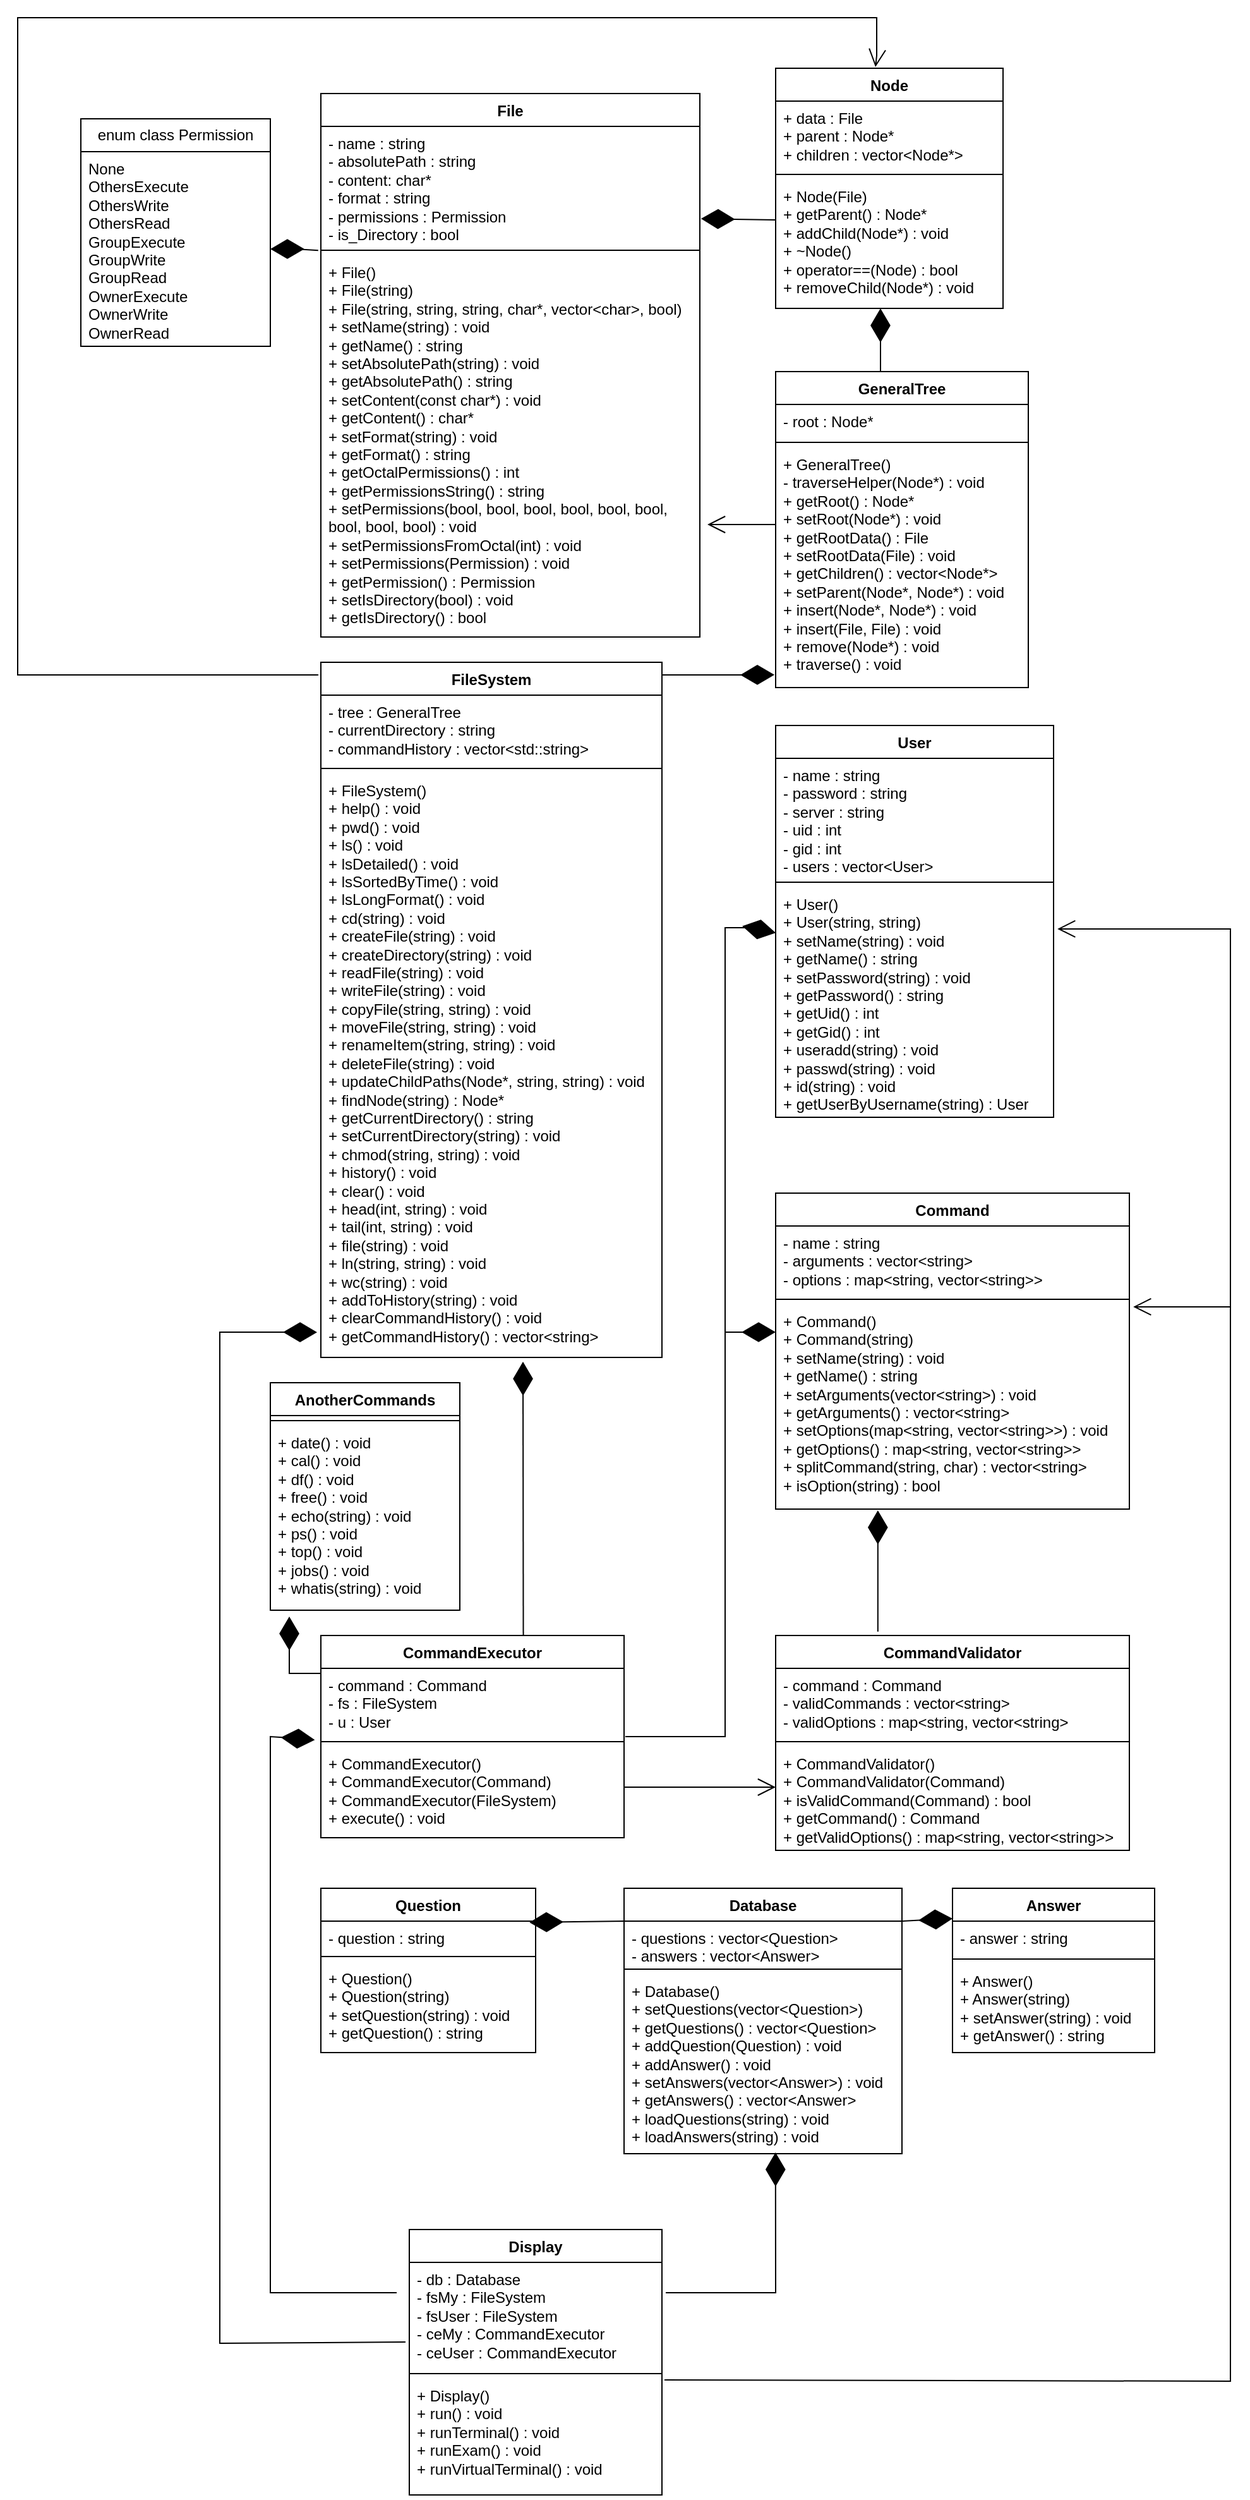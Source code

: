 <mxfile version="21.5.2" type="onedrive">
  <diagram id="C5RBs43oDa-KdzZeNtuy" name="Page-1">
    <mxGraphModel dx="2261" dy="1965" grid="1" gridSize="10" guides="1" tooltips="1" connect="1" arrows="1" fold="1" page="1" pageScale="1" pageWidth="827" pageHeight="1169" math="0" shadow="0">
      <root>
        <mxCell id="WIyWlLk6GJQsqaUBKTNV-0" />
        <mxCell id="WIyWlLk6GJQsqaUBKTNV-1" parent="WIyWlLk6GJQsqaUBKTNV-0" />
        <mxCell id="ZbOTNVOlPopGAY5BEThr-0" value="GeneralTree" style="swimlane;fontStyle=1;align=center;verticalAlign=top;childLayout=stackLayout;horizontal=1;startSize=26;horizontalStack=0;resizeParent=1;resizeParentMax=0;resizeLast=0;collapsible=1;marginBottom=0;whiteSpace=wrap;html=1;" parent="WIyWlLk6GJQsqaUBKTNV-1" vertex="1">
          <mxGeometry x="400" y="240" width="200" height="250" as="geometry" />
        </mxCell>
        <mxCell id="ZbOTNVOlPopGAY5BEThr-1" value="- root : Node*" style="text;strokeColor=none;fillColor=none;align=left;verticalAlign=top;spacingLeft=4;spacingRight=4;overflow=hidden;rotatable=0;points=[[0,0.5],[1,0.5]];portConstraint=eastwest;whiteSpace=wrap;html=1;" parent="ZbOTNVOlPopGAY5BEThr-0" vertex="1">
          <mxGeometry y="26" width="200" height="26" as="geometry" />
        </mxCell>
        <mxCell id="ZbOTNVOlPopGAY5BEThr-2" value="" style="line;strokeWidth=1;fillColor=none;align=left;verticalAlign=middle;spacingTop=-1;spacingLeft=3;spacingRight=3;rotatable=0;labelPosition=right;points=[];portConstraint=eastwest;strokeColor=inherit;" parent="ZbOTNVOlPopGAY5BEThr-0" vertex="1">
          <mxGeometry y="52" width="200" height="8" as="geometry" />
        </mxCell>
        <mxCell id="ZbOTNVOlPopGAY5BEThr-3" value="+ GeneralTree()&lt;br&gt;- traverseHelper(Node*) : void&lt;br&gt;+ getRoot() : Node*&lt;br&gt;+ setRoot(Node*) : void&lt;br&gt;+ getRootData() : File&lt;br&gt;+ setRootData(File) : void&lt;br&gt;+ getChildren() : vector&amp;lt;Node*&amp;gt;&lt;br&gt;+ setParent(Node*, Node*) : void&lt;br&gt;+ insert(Node*, Node*) : void&lt;br&gt;+ insert(File, File) : void&lt;br&gt;+ remove(Node*) : void&lt;br&gt;+ traverse() : void" style="text;strokeColor=none;fillColor=none;align=left;verticalAlign=top;spacingLeft=4;spacingRight=4;overflow=hidden;rotatable=0;points=[[0,0.5],[1,0.5]];portConstraint=eastwest;whiteSpace=wrap;html=1;" parent="ZbOTNVOlPopGAY5BEThr-0" vertex="1">
          <mxGeometry y="60" width="200" height="190" as="geometry" />
        </mxCell>
        <mxCell id="ZbOTNVOlPopGAY5BEThr-8" value="Node" style="swimlane;fontStyle=1;align=center;verticalAlign=top;childLayout=stackLayout;horizontal=1;startSize=26;horizontalStack=0;resizeParent=1;resizeParentMax=0;resizeLast=0;collapsible=1;marginBottom=0;whiteSpace=wrap;html=1;" parent="WIyWlLk6GJQsqaUBKTNV-1" vertex="1">
          <mxGeometry x="400" width="180" height="190" as="geometry" />
        </mxCell>
        <mxCell id="ZbOTNVOlPopGAY5BEThr-9" value="+ data : File&lt;br&gt;+ parent : Node*&lt;br&gt;+ children : vector&amp;lt;Node*&amp;gt;" style="text;strokeColor=none;fillColor=none;align=left;verticalAlign=top;spacingLeft=4;spacingRight=4;overflow=hidden;rotatable=0;points=[[0,0.5],[1,0.5]];portConstraint=eastwest;whiteSpace=wrap;html=1;" parent="ZbOTNVOlPopGAY5BEThr-8" vertex="1">
          <mxGeometry y="26" width="180" height="54" as="geometry" />
        </mxCell>
        <mxCell id="ZbOTNVOlPopGAY5BEThr-10" value="" style="line;strokeWidth=1;fillColor=none;align=left;verticalAlign=middle;spacingTop=-1;spacingLeft=3;spacingRight=3;rotatable=0;labelPosition=right;points=[];portConstraint=eastwest;strokeColor=inherit;" parent="ZbOTNVOlPopGAY5BEThr-8" vertex="1">
          <mxGeometry y="80" width="180" height="8" as="geometry" />
        </mxCell>
        <mxCell id="ZbOTNVOlPopGAY5BEThr-11" value="+ Node(File)&lt;br&gt;+ getParent() : Node*&lt;br&gt;+ addChild(Node*) : void&lt;br&gt;+ ~Node()&lt;br&gt;+ operator==(Node) : bool&lt;br&gt;+ removeChild(Node*) : void" style="text;strokeColor=none;fillColor=none;align=left;verticalAlign=top;spacingLeft=4;spacingRight=4;overflow=hidden;rotatable=0;points=[[0,0.5],[1,0.5]];portConstraint=eastwest;whiteSpace=wrap;html=1;" parent="ZbOTNVOlPopGAY5BEThr-8" vertex="1">
          <mxGeometry y="88" width="180" height="102" as="geometry" />
        </mxCell>
        <mxCell id="DWfKfB0hs1ZdpWbbxo_0-9" value="+ Node(File)&lt;br&gt;+ getParent() : Node*&lt;br&gt;+ addChild(Node*) : void&lt;br&gt;+ ~Node()&lt;br&gt;+ operator==(Node) : bool&lt;br&gt;+ removeChild(Node*) : void" style="text;strokeColor=none;fillColor=none;align=left;verticalAlign=top;spacingLeft=4;spacingRight=4;overflow=hidden;rotatable=0;points=[[0,0.5],[1,0.5]];portConstraint=eastwest;whiteSpace=wrap;html=1;" vertex="1" parent="ZbOTNVOlPopGAY5BEThr-8">
          <mxGeometry y="190" width="180" as="geometry" />
        </mxCell>
        <mxCell id="ZbOTNVOlPopGAY5BEThr-12" value="File" style="swimlane;fontStyle=1;align=center;verticalAlign=top;childLayout=stackLayout;horizontal=1;startSize=26;horizontalStack=0;resizeParent=1;resizeParentMax=0;resizeLast=0;collapsible=1;marginBottom=0;whiteSpace=wrap;html=1;" parent="WIyWlLk6GJQsqaUBKTNV-1" vertex="1">
          <mxGeometry x="40" y="20" width="300" height="430" as="geometry" />
        </mxCell>
        <mxCell id="ZbOTNVOlPopGAY5BEThr-13" value="- name : string&lt;br&gt;- absolutePath : string&lt;br&gt;- content: char*&lt;br&gt;- format : string&lt;br&gt;- permissions : Permission&lt;br&gt;- is_Directory : bool" style="text;strokeColor=none;fillColor=none;align=left;verticalAlign=top;spacingLeft=4;spacingRight=4;overflow=hidden;rotatable=0;points=[[0,0.5],[1,0.5]];portConstraint=eastwest;whiteSpace=wrap;html=1;" parent="ZbOTNVOlPopGAY5BEThr-12" vertex="1">
          <mxGeometry y="26" width="300" height="94" as="geometry" />
        </mxCell>
        <mxCell id="ZbOTNVOlPopGAY5BEThr-14" value="" style="line;strokeWidth=1;fillColor=none;align=left;verticalAlign=middle;spacingTop=-1;spacingLeft=3;spacingRight=3;rotatable=0;labelPosition=right;points=[];portConstraint=eastwest;strokeColor=inherit;" parent="ZbOTNVOlPopGAY5BEThr-12" vertex="1">
          <mxGeometry y="120" width="300" height="8" as="geometry" />
        </mxCell>
        <mxCell id="ZbOTNVOlPopGAY5BEThr-15" value="+ File()&lt;br&gt;+ File(string)&lt;br&gt;+ File(string, string, string, char*, vector&amp;lt;char&amp;gt;, bool)&lt;br&gt;+ setName(string) : void&lt;br&gt;+ getName() : string&lt;br&gt;+ setAbsolutePath(string) : void&lt;br&gt;+ getAbsolutePath() : string&lt;br&gt;+ setContent(const char*) : void&lt;br&gt;+ getContent() : char*&lt;br&gt;+ setFormat(string) : void&lt;br&gt;+ getFormat() : string&lt;br&gt;+ getOctalPermissions() : int&lt;br&gt;+ getPermissionsString() : string&lt;br&gt;+ setPermissions(bool, bool, bool, bool, bool, bool, bool, bool, bool) : void&lt;br&gt;+ setPermissionsFromOctal(int) : void&lt;br&gt;+ setPermissions(Permission) : void&lt;br&gt;+ getPermission() : Permission&lt;br&gt;+ setIsDirectory(bool) : void&lt;br&gt;+ getIsDirectory() : bool" style="text;strokeColor=none;fillColor=none;align=left;verticalAlign=top;spacingLeft=4;spacingRight=4;overflow=hidden;rotatable=0;points=[[0,0.5],[1,0.5]];portConstraint=eastwest;whiteSpace=wrap;html=1;" parent="ZbOTNVOlPopGAY5BEThr-12" vertex="1">
          <mxGeometry y="128" width="300" height="302" as="geometry" />
        </mxCell>
        <mxCell id="ZbOTNVOlPopGAY5BEThr-16" value="" style="endArrow=diamondThin;endFill=1;endSize=24;html=1;rounded=0;entryX=1.003;entryY=0.777;entryDx=0;entryDy=0;entryPerimeter=0;" parent="WIyWlLk6GJQsqaUBKTNV-1" target="ZbOTNVOlPopGAY5BEThr-13" edge="1">
          <mxGeometry width="160" relative="1" as="geometry">
            <mxPoint x="400" y="120" as="sourcePoint" />
            <mxPoint x="510" y="370" as="targetPoint" />
          </mxGeometry>
        </mxCell>
        <mxCell id="ZbOTNVOlPopGAY5BEThr-17" value="" style="endArrow=diamondThin;endFill=1;endSize=24;html=1;rounded=0;entryX=0.461;entryY=0;entryDx=0;entryDy=0;entryPerimeter=0;exitX=0.415;exitY=0;exitDx=0;exitDy=0;exitPerimeter=0;" parent="WIyWlLk6GJQsqaUBKTNV-1" target="DWfKfB0hs1ZdpWbbxo_0-9" edge="1" source="ZbOTNVOlPopGAY5BEThr-0">
          <mxGeometry width="160" relative="1" as="geometry">
            <mxPoint x="480" y="236" as="sourcePoint" />
            <mxPoint x="510" y="370" as="targetPoint" />
          </mxGeometry>
        </mxCell>
        <mxCell id="ZbOTNVOlPopGAY5BEThr-18" value="" style="endArrow=open;endFill=1;endSize=12;html=1;rounded=0;exitX=0;exitY=0.321;exitDx=0;exitDy=0;exitPerimeter=0;" parent="WIyWlLk6GJQsqaUBKTNV-1" source="ZbOTNVOlPopGAY5BEThr-3" edge="1">
          <mxGeometry width="160" relative="1" as="geometry">
            <mxPoint x="390" y="360" as="sourcePoint" />
            <mxPoint x="346" y="361" as="targetPoint" />
          </mxGeometry>
        </mxCell>
        <mxCell id="ZbOTNVOlPopGAY5BEThr-19" value="FileSystem" style="swimlane;fontStyle=1;align=center;verticalAlign=top;childLayout=stackLayout;horizontal=1;startSize=26;horizontalStack=0;resizeParent=1;resizeParentMax=0;resizeLast=0;collapsible=1;marginBottom=0;whiteSpace=wrap;html=1;" parent="WIyWlLk6GJQsqaUBKTNV-1" vertex="1">
          <mxGeometry x="40" y="470" width="270" height="550" as="geometry" />
        </mxCell>
        <mxCell id="ZbOTNVOlPopGAY5BEThr-20" value="- tree : GeneralTree&lt;br&gt;- currentDirectory : string&lt;br&gt;- commandHistory : vector&amp;lt;std::string&amp;gt;" style="text;strokeColor=none;fillColor=none;align=left;verticalAlign=top;spacingLeft=4;spacingRight=4;overflow=hidden;rotatable=0;points=[[0,0.5],[1,0.5]];portConstraint=eastwest;whiteSpace=wrap;html=1;" parent="ZbOTNVOlPopGAY5BEThr-19" vertex="1">
          <mxGeometry y="26" width="270" height="54" as="geometry" />
        </mxCell>
        <mxCell id="ZbOTNVOlPopGAY5BEThr-21" value="" style="line;strokeWidth=1;fillColor=none;align=left;verticalAlign=middle;spacingTop=-1;spacingLeft=3;spacingRight=3;rotatable=0;labelPosition=right;points=[];portConstraint=eastwest;strokeColor=inherit;" parent="ZbOTNVOlPopGAY5BEThr-19" vertex="1">
          <mxGeometry y="80" width="270" height="8" as="geometry" />
        </mxCell>
        <mxCell id="ZbOTNVOlPopGAY5BEThr-22" value="+ FileSystem()&lt;br&gt;+ help() : void&lt;br&gt;+ pwd() : void&lt;br&gt;+ ls() : void&lt;br&gt;+ lsDetailed() : void&lt;br&gt;+ lsSortedByTime() : void&lt;br&gt;+ lsLongFormat() : void&lt;br&gt;+ cd(string) : void&lt;br&gt;+ createFile(string) : void&lt;br&gt;+ createDirectory(string) : void&lt;br&gt;+ readFile(string) : void&lt;br&gt;+ writeFile(string) : void&lt;br&gt;+ copyFile(string, string) : void&lt;br&gt;+ moveFile(string, string) : void&lt;br&gt;+ renameItem(string, string) : void&lt;br&gt;+ deleteFile(string) : void&lt;br&gt;+ updateChildPaths(Node*, string, string) : void&lt;br&gt;+ findNode(string) : Node*&lt;br&gt;+ getCurrentDirectory() : string&lt;br&gt;+ setCurrentDirectory(string) : void&lt;br&gt;+ chmod(string, string) : void&lt;br&gt;+ history() : void&lt;br&gt;+ clear() : void&lt;br&gt;+ head(int, string) : void&lt;br&gt;+ tail(int, string) : void&lt;br&gt;+ file(string) : void&lt;br&gt;+ ln(string, string) : void&lt;br&gt;+ wc(string) : void&lt;br&gt;+ addToHistory(string) : void&lt;br&gt;+ clearCommandHistory() : void&lt;br&gt;+ getCommandHistory() : vector&amp;lt;string&amp;gt;&lt;br&gt;&lt;br&gt;&amp;nbsp;" style="text;strokeColor=none;fillColor=none;align=left;verticalAlign=top;spacingLeft=4;spacingRight=4;overflow=hidden;rotatable=0;points=[[0,0.5],[1,0.5]];portConstraint=eastwest;whiteSpace=wrap;html=1;" parent="ZbOTNVOlPopGAY5BEThr-19" vertex="1">
          <mxGeometry y="88" width="270" height="462" as="geometry" />
        </mxCell>
        <mxCell id="ZbOTNVOlPopGAY5BEThr-23" value="" style="endArrow=diamondThin;endFill=1;endSize=24;html=1;rounded=0;entryX=-0.005;entryY=0.947;entryDx=0;entryDy=0;entryPerimeter=0;" parent="WIyWlLk6GJQsqaUBKTNV-1" edge="1" target="ZbOTNVOlPopGAY5BEThr-3">
          <mxGeometry width="160" relative="1" as="geometry">
            <mxPoint x="310" y="480" as="sourcePoint" />
            <mxPoint x="390" y="480" as="targetPoint" />
          </mxGeometry>
        </mxCell>
        <mxCell id="ZbOTNVOlPopGAY5BEThr-25" value="" style="endArrow=open;endFill=1;endSize=12;html=1;rounded=0;entryX=0.439;entryY=-0.005;entryDx=0;entryDy=0;entryPerimeter=0;" parent="WIyWlLk6GJQsqaUBKTNV-1" target="ZbOTNVOlPopGAY5BEThr-8" edge="1">
          <mxGeometry width="160" relative="1" as="geometry">
            <mxPoint x="38" y="480" as="sourcePoint" />
            <mxPoint x="570" y="-60" as="targetPoint" />
            <Array as="points">
              <mxPoint x="10" y="480" />
              <mxPoint x="-90" y="480" />
              <mxPoint x="-200" y="480" />
              <mxPoint x="-200" y="330" />
              <mxPoint x="-200" y="200" />
              <mxPoint x="-200" y="-40" />
              <mxPoint x="260" y="-40" />
              <mxPoint x="480" y="-40" />
              <mxPoint x="480" y="-10" />
            </Array>
          </mxGeometry>
        </mxCell>
        <mxCell id="ZbOTNVOlPopGAY5BEThr-26" value="User" style="swimlane;fontStyle=1;align=center;verticalAlign=top;childLayout=stackLayout;horizontal=1;startSize=26;horizontalStack=0;resizeParent=1;resizeParentMax=0;resizeLast=0;collapsible=1;marginBottom=0;whiteSpace=wrap;html=1;" parent="WIyWlLk6GJQsqaUBKTNV-1" vertex="1">
          <mxGeometry x="400" y="520" width="220" height="310" as="geometry" />
        </mxCell>
        <mxCell id="ZbOTNVOlPopGAY5BEThr-27" value="- name : string&lt;br&gt;- password : string&lt;br&gt;- server : string&lt;br&gt;- uid : int&lt;br&gt;- gid : int&lt;br&gt;- users : vector&amp;lt;User&amp;gt;" style="text;strokeColor=none;fillColor=none;align=left;verticalAlign=top;spacingLeft=4;spacingRight=4;overflow=hidden;rotatable=0;points=[[0,0.5],[1,0.5]];portConstraint=eastwest;whiteSpace=wrap;html=1;" parent="ZbOTNVOlPopGAY5BEThr-26" vertex="1">
          <mxGeometry y="26" width="220" height="94" as="geometry" />
        </mxCell>
        <mxCell id="ZbOTNVOlPopGAY5BEThr-28" value="" style="line;strokeWidth=1;fillColor=none;align=left;verticalAlign=middle;spacingTop=-1;spacingLeft=3;spacingRight=3;rotatable=0;labelPosition=right;points=[];portConstraint=eastwest;strokeColor=inherit;" parent="ZbOTNVOlPopGAY5BEThr-26" vertex="1">
          <mxGeometry y="120" width="220" height="8" as="geometry" />
        </mxCell>
        <mxCell id="ZbOTNVOlPopGAY5BEThr-29" value="+ User()&lt;br&gt;+ User(string, string)&lt;br&gt;+ setName(string) : void&lt;br&gt;+ getName() : string&lt;br&gt;+ setPassword(string) : void&lt;br&gt;+ getPassword() : string&lt;br&gt;+ getUid() : int&lt;br&gt;+ getGid() : int&lt;br&gt;+ useradd(string) : void&lt;br&gt;+ passwd(string) : void&lt;br&gt;+ id(string) : void&lt;br&gt;+ getUserByUsername(string) : User" style="text;strokeColor=none;fillColor=none;align=left;verticalAlign=top;spacingLeft=4;spacingRight=4;overflow=hidden;rotatable=0;points=[[0,0.5],[1,0.5]];portConstraint=eastwest;whiteSpace=wrap;html=1;" parent="ZbOTNVOlPopGAY5BEThr-26" vertex="1">
          <mxGeometry y="128" width="220" height="182" as="geometry" />
        </mxCell>
        <mxCell id="ZbOTNVOlPopGAY5BEThr-31" value="Command" style="swimlane;fontStyle=1;align=center;verticalAlign=top;childLayout=stackLayout;horizontal=1;startSize=26;horizontalStack=0;resizeParent=1;resizeParentMax=0;resizeLast=0;collapsible=1;marginBottom=0;whiteSpace=wrap;html=1;" parent="WIyWlLk6GJQsqaUBKTNV-1" vertex="1">
          <mxGeometry x="400" y="890" width="280" height="250" as="geometry" />
        </mxCell>
        <mxCell id="ZbOTNVOlPopGAY5BEThr-32" value="- name : string&lt;br&gt;- arguments : vector&amp;lt;string&amp;gt;&lt;br&gt;- options : map&amp;lt;string, vector&amp;lt;string&amp;gt;&amp;gt;" style="text;strokeColor=none;fillColor=none;align=left;verticalAlign=top;spacingLeft=4;spacingRight=4;overflow=hidden;rotatable=0;points=[[0,0.5],[1,0.5]];portConstraint=eastwest;whiteSpace=wrap;html=1;" parent="ZbOTNVOlPopGAY5BEThr-31" vertex="1">
          <mxGeometry y="26" width="280" height="54" as="geometry" />
        </mxCell>
        <mxCell id="ZbOTNVOlPopGAY5BEThr-33" value="" style="line;strokeWidth=1;fillColor=none;align=left;verticalAlign=middle;spacingTop=-1;spacingLeft=3;spacingRight=3;rotatable=0;labelPosition=right;points=[];portConstraint=eastwest;strokeColor=inherit;" parent="ZbOTNVOlPopGAY5BEThr-31" vertex="1">
          <mxGeometry y="80" width="280" height="8" as="geometry" />
        </mxCell>
        <mxCell id="ZbOTNVOlPopGAY5BEThr-34" value="+ Command()&lt;br&gt;+ Command(string)&lt;br&gt;+ setName(string) : void&lt;br&gt;+ getName() : string&lt;br&gt;+ setArguments(vector&amp;lt;string&amp;gt;) : void&lt;br&gt;+ getArguments() : vector&amp;lt;string&amp;gt;&lt;br&gt;+ setOptions(map&amp;lt;string, vector&amp;lt;string&amp;gt;&amp;gt;) : void&lt;br&gt;+ getOptions() : map&amp;lt;string, vector&amp;lt;string&amp;gt;&amp;gt;&lt;br&gt;+ splitCommand(string, char) : vector&amp;lt;string&amp;gt;&lt;br&gt;+ isOption(string) : bool" style="text;strokeColor=none;fillColor=none;align=left;verticalAlign=top;spacingLeft=4;spacingRight=4;overflow=hidden;rotatable=0;points=[[0,0.5],[1,0.5]];portConstraint=eastwest;whiteSpace=wrap;html=1;" parent="ZbOTNVOlPopGAY5BEThr-31" vertex="1">
          <mxGeometry y="88" width="280" height="162" as="geometry" />
        </mxCell>
        <mxCell id="ZbOTNVOlPopGAY5BEThr-35" value="CommandValidator" style="swimlane;fontStyle=1;align=center;verticalAlign=top;childLayout=stackLayout;horizontal=1;startSize=26;horizontalStack=0;resizeParent=1;resizeParentMax=0;resizeLast=0;collapsible=1;marginBottom=0;whiteSpace=wrap;html=1;" parent="WIyWlLk6GJQsqaUBKTNV-1" vertex="1">
          <mxGeometry x="400" y="1240" width="280" height="170" as="geometry" />
        </mxCell>
        <mxCell id="ZbOTNVOlPopGAY5BEThr-36" value="- command : Command&lt;br&gt;- validCommands : vector&amp;lt;string&amp;gt;&lt;br&gt;- validOptions : map&amp;lt;string, vector&amp;lt;string&amp;gt;" style="text;strokeColor=none;fillColor=none;align=left;verticalAlign=top;spacingLeft=4;spacingRight=4;overflow=hidden;rotatable=0;points=[[0,0.5],[1,0.5]];portConstraint=eastwest;whiteSpace=wrap;html=1;" parent="ZbOTNVOlPopGAY5BEThr-35" vertex="1">
          <mxGeometry y="26" width="280" height="54" as="geometry" />
        </mxCell>
        <mxCell id="ZbOTNVOlPopGAY5BEThr-37" value="" style="line;strokeWidth=1;fillColor=none;align=left;verticalAlign=middle;spacingTop=-1;spacingLeft=3;spacingRight=3;rotatable=0;labelPosition=right;points=[];portConstraint=eastwest;strokeColor=inherit;" parent="ZbOTNVOlPopGAY5BEThr-35" vertex="1">
          <mxGeometry y="80" width="280" height="8" as="geometry" />
        </mxCell>
        <mxCell id="ZbOTNVOlPopGAY5BEThr-38" value="+ CommandValidator()&lt;br&gt;+ CommandValidator(Command)&lt;br&gt;+ isValidCommand(Command) : bool&lt;br&gt;+ getCommand() : Command&lt;br&gt;+ getValidOptions() : map&amp;lt;string, vector&amp;lt;string&amp;gt;&amp;gt;" style="text;strokeColor=none;fillColor=none;align=left;verticalAlign=top;spacingLeft=4;spacingRight=4;overflow=hidden;rotatable=0;points=[[0,0.5],[1,0.5]];portConstraint=eastwest;whiteSpace=wrap;html=1;" parent="ZbOTNVOlPopGAY5BEThr-35" vertex="1">
          <mxGeometry y="88" width="280" height="82" as="geometry" />
        </mxCell>
        <mxCell id="ZbOTNVOlPopGAY5BEThr-39" value="CommandExecutor" style="swimlane;fontStyle=1;align=center;verticalAlign=top;childLayout=stackLayout;horizontal=1;startSize=26;horizontalStack=0;resizeParent=1;resizeParentMax=0;resizeLast=0;collapsible=1;marginBottom=0;whiteSpace=wrap;html=1;" parent="WIyWlLk6GJQsqaUBKTNV-1" vertex="1">
          <mxGeometry x="40" y="1240" width="240" height="160" as="geometry" />
        </mxCell>
        <mxCell id="ZbOTNVOlPopGAY5BEThr-40" value="- command : Command&lt;br&gt;- fs : FileSystem&lt;br&gt;- u : User" style="text;strokeColor=none;fillColor=none;align=left;verticalAlign=top;spacingLeft=4;spacingRight=4;overflow=hidden;rotatable=0;points=[[0,0.5],[1,0.5]];portConstraint=eastwest;whiteSpace=wrap;html=1;" parent="ZbOTNVOlPopGAY5BEThr-39" vertex="1">
          <mxGeometry y="26" width="240" height="54" as="geometry" />
        </mxCell>
        <mxCell id="ZbOTNVOlPopGAY5BEThr-41" value="" style="line;strokeWidth=1;fillColor=none;align=left;verticalAlign=middle;spacingTop=-1;spacingLeft=3;spacingRight=3;rotatable=0;labelPosition=right;points=[];portConstraint=eastwest;strokeColor=inherit;" parent="ZbOTNVOlPopGAY5BEThr-39" vertex="1">
          <mxGeometry y="80" width="240" height="8" as="geometry" />
        </mxCell>
        <mxCell id="ZbOTNVOlPopGAY5BEThr-42" value="+ CommandExecutor()&lt;br&gt;+ CommandExecutor(Command)&lt;br&gt;+ CommandExecutor(FileSystem)&lt;br&gt;+ execute() : void" style="text;strokeColor=none;fillColor=none;align=left;verticalAlign=top;spacingLeft=4;spacingRight=4;overflow=hidden;rotatable=0;points=[[0,0.5],[1,0.5]];portConstraint=eastwest;whiteSpace=wrap;html=1;" parent="ZbOTNVOlPopGAY5BEThr-39" vertex="1">
          <mxGeometry y="88" width="240" height="72" as="geometry" />
        </mxCell>
        <mxCell id="ZbOTNVOlPopGAY5BEThr-43" value="" style="endArrow=diamondThin;endFill=1;endSize=24;html=1;rounded=0;exitX=0.648;exitY=-0.007;exitDx=0;exitDy=0;exitPerimeter=0;entryX=0.575;entryY=1.005;entryDx=0;entryDy=0;entryPerimeter=0;" parent="WIyWlLk6GJQsqaUBKTNV-1" edge="1">
          <mxGeometry width="160" relative="1" as="geometry">
            <mxPoint x="200.27" y="1240" as="sourcePoint" />
            <mxPoint x="200" y="1023.43" as="targetPoint" />
          </mxGeometry>
        </mxCell>
        <mxCell id="ZbOTNVOlPopGAY5BEThr-45" value="" style="endArrow=open;endFill=1;endSize=12;html=1;rounded=0;exitX=1;exitY=0.444;exitDx=0;exitDy=0;exitPerimeter=0;" parent="WIyWlLk6GJQsqaUBKTNV-1" edge="1" source="ZbOTNVOlPopGAY5BEThr-42">
          <mxGeometry width="160" relative="1" as="geometry">
            <mxPoint x="290" y="1360" as="sourcePoint" />
            <mxPoint x="400" y="1360" as="targetPoint" />
            <Array as="points">
              <mxPoint x="340" y="1360" />
            </Array>
          </mxGeometry>
        </mxCell>
        <mxCell id="ZbOTNVOlPopGAY5BEThr-46" value="" style="endArrow=diamondThin;endFill=1;endSize=24;html=1;rounded=0;entryX=0;entryY=0.198;entryDx=0;entryDy=0;entryPerimeter=0;exitX=1.004;exitY=0;exitDx=0;exitDy=0;exitPerimeter=0;" parent="WIyWlLk6GJQsqaUBKTNV-1" target="ZbOTNVOlPopGAY5BEThr-29" edge="1" source="ZbOTNVOlPopGAY5BEThr-41">
          <mxGeometry width="160" relative="1" as="geometry">
            <mxPoint x="290" y="1320" as="sourcePoint" />
            <mxPoint x="390" y="730" as="targetPoint" />
            <Array as="points">
              <mxPoint x="360" y="1320" />
              <mxPoint x="360" y="1200" />
              <mxPoint x="360" y="680" />
              <mxPoint x="380" y="680" />
            </Array>
          </mxGeometry>
        </mxCell>
        <mxCell id="ZbOTNVOlPopGAY5BEThr-48" value="" style="endArrow=diamondThin;endFill=1;endSize=24;html=1;rounded=0;exitX=0.289;exitY=-0.018;exitDx=0;exitDy=0;exitPerimeter=0;entryX=0.289;entryY=1.006;entryDx=0;entryDy=0;entryPerimeter=0;" parent="WIyWlLk6GJQsqaUBKTNV-1" source="ZbOTNVOlPopGAY5BEThr-35" target="ZbOTNVOlPopGAY5BEThr-34" edge="1">
          <mxGeometry width="160" relative="1" as="geometry">
            <mxPoint x="490" y="1120" as="sourcePoint" />
            <mxPoint x="480" y="1150" as="targetPoint" />
          </mxGeometry>
        </mxCell>
        <mxCell id="ZbOTNVOlPopGAY5BEThr-49" value="Question" style="swimlane;fontStyle=1;align=center;verticalAlign=top;childLayout=stackLayout;horizontal=1;startSize=26;horizontalStack=0;resizeParent=1;resizeParentMax=0;resizeLast=0;collapsible=1;marginBottom=0;whiteSpace=wrap;html=1;" parent="WIyWlLk6GJQsqaUBKTNV-1" vertex="1">
          <mxGeometry x="40" y="1440" width="170" height="130" as="geometry" />
        </mxCell>
        <mxCell id="ZbOTNVOlPopGAY5BEThr-50" value="- question : string" style="text;strokeColor=none;fillColor=none;align=left;verticalAlign=top;spacingLeft=4;spacingRight=4;overflow=hidden;rotatable=0;points=[[0,0.5],[1,0.5]];portConstraint=eastwest;whiteSpace=wrap;html=1;" parent="ZbOTNVOlPopGAY5BEThr-49" vertex="1">
          <mxGeometry y="26" width="170" height="24" as="geometry" />
        </mxCell>
        <mxCell id="ZbOTNVOlPopGAY5BEThr-51" value="" style="line;strokeWidth=1;fillColor=none;align=left;verticalAlign=middle;spacingTop=-1;spacingLeft=3;spacingRight=3;rotatable=0;labelPosition=right;points=[];portConstraint=eastwest;strokeColor=inherit;" parent="ZbOTNVOlPopGAY5BEThr-49" vertex="1">
          <mxGeometry y="50" width="170" height="8" as="geometry" />
        </mxCell>
        <mxCell id="ZbOTNVOlPopGAY5BEThr-52" value="+ Question()&lt;br&gt;+ Question(string)&lt;br&gt;+ setQuestion(string) : void&lt;br&gt;+ getQuestion() : string&lt;br&gt;" style="text;strokeColor=none;fillColor=none;align=left;verticalAlign=top;spacingLeft=4;spacingRight=4;overflow=hidden;rotatable=0;points=[[0,0.5],[1,0.5]];portConstraint=eastwest;whiteSpace=wrap;html=1;" parent="ZbOTNVOlPopGAY5BEThr-49" vertex="1">
          <mxGeometry y="58" width="170" height="72" as="geometry" />
        </mxCell>
        <mxCell id="ZbOTNVOlPopGAY5BEThr-53" value="Database" style="swimlane;fontStyle=1;align=center;verticalAlign=top;childLayout=stackLayout;horizontal=1;startSize=26;horizontalStack=0;resizeParent=1;resizeParentMax=0;resizeLast=0;collapsible=1;marginBottom=0;whiteSpace=wrap;html=1;" parent="WIyWlLk6GJQsqaUBKTNV-1" vertex="1">
          <mxGeometry x="280" y="1440" width="220" height="210" as="geometry" />
        </mxCell>
        <mxCell id="ZbOTNVOlPopGAY5BEThr-57" value="" style="endArrow=diamondThin;endFill=1;endSize=24;html=1;rounded=0;entryX=0.971;entryY=0.042;entryDx=0;entryDy=0;entryPerimeter=0;" parent="ZbOTNVOlPopGAY5BEThr-53" target="ZbOTNVOlPopGAY5BEThr-50" edge="1">
          <mxGeometry width="160" relative="1" as="geometry">
            <mxPoint y="26" as="sourcePoint" />
            <mxPoint x="160" y="26" as="targetPoint" />
            <Array as="points" />
          </mxGeometry>
        </mxCell>
        <mxCell id="ZbOTNVOlPopGAY5BEThr-54" value="- questions : vector&amp;lt;Question&amp;gt;&lt;br&gt;- answers : vector&amp;lt;Answer&amp;gt;" style="text;strokeColor=none;fillColor=none;align=left;verticalAlign=top;spacingLeft=4;spacingRight=4;overflow=hidden;rotatable=0;points=[[0,0.5],[1,0.5]];portConstraint=eastwest;whiteSpace=wrap;html=1;" parent="ZbOTNVOlPopGAY5BEThr-53" vertex="1">
          <mxGeometry y="26" width="220" height="34" as="geometry" />
        </mxCell>
        <mxCell id="ZbOTNVOlPopGAY5BEThr-55" value="" style="line;strokeWidth=1;fillColor=none;align=left;verticalAlign=middle;spacingTop=-1;spacingLeft=3;spacingRight=3;rotatable=0;labelPosition=right;points=[];portConstraint=eastwest;strokeColor=inherit;" parent="ZbOTNVOlPopGAY5BEThr-53" vertex="1">
          <mxGeometry y="60" width="220" height="8" as="geometry" />
        </mxCell>
        <mxCell id="ZbOTNVOlPopGAY5BEThr-56" value="+ Database()&lt;br&gt;+ setQuestions(vector&amp;lt;Question&amp;gt;)&lt;br&gt;+ getQuestions() : vector&amp;lt;Question&amp;gt;&lt;br&gt;+ addQuestion(Question) : void&lt;br&gt;+ addAnswer() : void&lt;br&gt;+ setAnswers(vector&amp;lt;Answer&amp;gt;) : void&lt;br&gt;+ getAnswers() : vector&amp;lt;Answer&amp;gt;&lt;br&gt;+ loadQuestions(string) : void&lt;br&gt;+ loadAnswers(string) : void" style="text;strokeColor=none;fillColor=none;align=left;verticalAlign=top;spacingLeft=4;spacingRight=4;overflow=hidden;rotatable=0;points=[[0,0.5],[1,0.5]];portConstraint=eastwest;whiteSpace=wrap;html=1;" parent="ZbOTNVOlPopGAY5BEThr-53" vertex="1">
          <mxGeometry y="68" width="220" height="142" as="geometry" />
        </mxCell>
        <mxCell id="ZbOTNVOlPopGAY5BEThr-58" value="Display" style="swimlane;fontStyle=1;align=center;verticalAlign=top;childLayout=stackLayout;horizontal=1;startSize=26;horizontalStack=0;resizeParent=1;resizeParentMax=0;resizeLast=0;collapsible=1;marginBottom=0;whiteSpace=wrap;html=1;" parent="WIyWlLk6GJQsqaUBKTNV-1" vertex="1">
          <mxGeometry x="110" y="1710" width="200" height="210" as="geometry" />
        </mxCell>
        <mxCell id="ZbOTNVOlPopGAY5BEThr-59" value="- db : Database&lt;br&gt;- fsMy : FileSystem&lt;br&gt;- fsUser : FileSystem&lt;br&gt;- ceMy : CommandExecutor&lt;br&gt;- ceUser : CommandExecutor" style="text;strokeColor=none;fillColor=none;align=left;verticalAlign=top;spacingLeft=4;spacingRight=4;overflow=hidden;rotatable=0;points=[[0,0.5],[1,0.5]];portConstraint=eastwest;whiteSpace=wrap;html=1;" parent="ZbOTNVOlPopGAY5BEThr-58" vertex="1">
          <mxGeometry y="26" width="200" height="84" as="geometry" />
        </mxCell>
        <mxCell id="ZbOTNVOlPopGAY5BEThr-60" value="" style="line;strokeWidth=1;fillColor=none;align=left;verticalAlign=middle;spacingTop=-1;spacingLeft=3;spacingRight=3;rotatable=0;labelPosition=right;points=[];portConstraint=eastwest;strokeColor=inherit;" parent="ZbOTNVOlPopGAY5BEThr-58" vertex="1">
          <mxGeometry y="110" width="200" height="8" as="geometry" />
        </mxCell>
        <mxCell id="ZbOTNVOlPopGAY5BEThr-61" value="+ Display()&lt;br&gt;+ run() : void&lt;br&gt;+ runTerminal() : void&lt;br&gt;+ runExam() : void&lt;br&gt;+ runVirtualTerminal() : void" style="text;strokeColor=none;fillColor=none;align=left;verticalAlign=top;spacingLeft=4;spacingRight=4;overflow=hidden;rotatable=0;points=[[0,0.5],[1,0.5]];portConstraint=eastwest;whiteSpace=wrap;html=1;" parent="ZbOTNVOlPopGAY5BEThr-58" vertex="1">
          <mxGeometry y="118" width="200" height="92" as="geometry" />
        </mxCell>
        <mxCell id="ZbOTNVOlPopGAY5BEThr-64" value="" style="endArrow=diamondThin;endFill=1;endSize=24;html=1;rounded=0;entryX=-0.02;entryY=-0.075;entryDx=0;entryDy=0;entryPerimeter=0;" parent="WIyWlLk6GJQsqaUBKTNV-1" target="ZbOTNVOlPopGAY5BEThr-42" edge="1">
          <mxGeometry width="160" relative="1" as="geometry">
            <mxPoint x="100" y="1760" as="sourcePoint" />
            <mxPoint x="130" y="1560" as="targetPoint" />
            <Array as="points">
              <mxPoint x="70" y="1760" />
              <mxPoint y="1760" />
              <mxPoint y="1682" />
              <mxPoint y="1626" />
              <mxPoint y="1320" />
            </Array>
          </mxGeometry>
        </mxCell>
        <mxCell id="ZbOTNVOlPopGAY5BEThr-66" value="" style="endArrow=diamondThin;endFill=1;endSize=24;html=1;rounded=0;exitX=-0.015;exitY=0.75;exitDx=0;exitDy=0;exitPerimeter=0;entryX=-0.011;entryY=0.957;entryDx=0;entryDy=0;entryPerimeter=0;" parent="WIyWlLk6GJQsqaUBKTNV-1" source="ZbOTNVOlPopGAY5BEThr-59" edge="1" target="ZbOTNVOlPopGAY5BEThr-22">
          <mxGeometry width="160" relative="1" as="geometry">
            <mxPoint x="120" y="1680" as="sourcePoint" />
            <mxPoint x="40" y="1040" as="targetPoint" />
            <Array as="points">
              <mxPoint x="-40" y="1800" />
              <mxPoint x="-40" y="1718" />
              <mxPoint x="-40" y="1680" />
              <mxPoint x="-40" y="1040" />
              <mxPoint x="-40" y="1000" />
              <mxPoint y="1000" />
            </Array>
          </mxGeometry>
        </mxCell>
        <mxCell id="ZbOTNVOlPopGAY5BEThr-67" value="" style="endArrow=open;endFill=1;endSize=12;html=1;rounded=0;exitX=1.01;exitY=0.011;exitDx=0;exitDy=0;exitPerimeter=0;entryX=1.014;entryY=0.181;entryDx=0;entryDy=0;entryPerimeter=0;" parent="WIyWlLk6GJQsqaUBKTNV-1" edge="1" target="ZbOTNVOlPopGAY5BEThr-29" source="ZbOTNVOlPopGAY5BEThr-61">
          <mxGeometry width="160" relative="1" as="geometry">
            <mxPoint x="380" y="1830" as="sourcePoint" />
            <mxPoint x="740" y="1150" as="targetPoint" />
            <Array as="points">
              <mxPoint x="760" y="1830" />
              <mxPoint x="760" y="1570" />
              <mxPoint x="760" y="1120" />
              <mxPoint x="760" y="681" />
            </Array>
          </mxGeometry>
        </mxCell>
        <mxCell id="g7nbi25_fmv9_5TzF6J1-0" value="Answer" style="swimlane;fontStyle=1;align=center;verticalAlign=top;childLayout=stackLayout;horizontal=1;startSize=26;horizontalStack=0;resizeParent=1;resizeParentMax=0;resizeLast=0;collapsible=1;marginBottom=0;whiteSpace=wrap;html=1;" parent="WIyWlLk6GJQsqaUBKTNV-1" vertex="1">
          <mxGeometry x="540" y="1440" width="160" height="130" as="geometry" />
        </mxCell>
        <mxCell id="g7nbi25_fmv9_5TzF6J1-4" value="" style="endArrow=diamondThin;endFill=1;endSize=24;html=1;rounded=0;entryX=0;entryY=-0.077;entryDx=0;entryDy=0;entryPerimeter=0;" parent="g7nbi25_fmv9_5TzF6J1-0" target="g7nbi25_fmv9_5TzF6J1-1" edge="1">
          <mxGeometry width="160" relative="1" as="geometry">
            <mxPoint x="-40" y="26" as="sourcePoint" />
            <mxPoint x="120" y="26" as="targetPoint" />
          </mxGeometry>
        </mxCell>
        <mxCell id="g7nbi25_fmv9_5TzF6J1-1" value="- answer : string" style="text;strokeColor=none;fillColor=none;align=left;verticalAlign=top;spacingLeft=4;spacingRight=4;overflow=hidden;rotatable=0;points=[[0,0.5],[1,0.5]];portConstraint=eastwest;whiteSpace=wrap;html=1;" parent="g7nbi25_fmv9_5TzF6J1-0" vertex="1">
          <mxGeometry y="26" width="160" height="26" as="geometry" />
        </mxCell>
        <mxCell id="g7nbi25_fmv9_5TzF6J1-2" value="" style="line;strokeWidth=1;fillColor=none;align=left;verticalAlign=middle;spacingTop=-1;spacingLeft=3;spacingRight=3;rotatable=0;labelPosition=right;points=[];portConstraint=eastwest;strokeColor=inherit;" parent="g7nbi25_fmv9_5TzF6J1-0" vertex="1">
          <mxGeometry y="52" width="160" height="8" as="geometry" />
        </mxCell>
        <mxCell id="g7nbi25_fmv9_5TzF6J1-3" value="+ Answer()&lt;br&gt;+ Answer(string)&lt;br&gt;+ setAnswer(string) : void&lt;br&gt;+ getAnswer() : string" style="text;strokeColor=none;fillColor=none;align=left;verticalAlign=top;spacingLeft=4;spacingRight=4;overflow=hidden;rotatable=0;points=[[0,0.5],[1,0.5]];portConstraint=eastwest;whiteSpace=wrap;html=1;" parent="g7nbi25_fmv9_5TzF6J1-0" vertex="1">
          <mxGeometry y="60" width="160" height="70" as="geometry" />
        </mxCell>
        <mxCell id="DWfKfB0hs1ZdpWbbxo_0-4" value="enum class Permission" style="swimlane;fontStyle=0;childLayout=stackLayout;horizontal=1;startSize=26;fillColor=none;horizontalStack=0;resizeParent=1;resizeParentMax=0;resizeLast=0;collapsible=1;marginBottom=0;whiteSpace=wrap;html=1;" vertex="1" parent="WIyWlLk6GJQsqaUBKTNV-1">
          <mxGeometry x="-150" y="40" width="150" height="180" as="geometry" />
        </mxCell>
        <mxCell id="DWfKfB0hs1ZdpWbbxo_0-5" value="None &lt;br&gt;OthersExecute&amp;nbsp;&lt;br&gt;OthersWrite&lt;br&gt;OthersRead GroupExecute&lt;br&gt;GroupWrite&lt;br&gt;GroupRead&lt;br&gt;OwnerExecute&lt;br&gt;OwnerWrite&lt;br&gt;OwnerRead" style="text;strokeColor=none;fillColor=none;align=left;verticalAlign=top;spacingLeft=4;spacingRight=4;overflow=hidden;rotatable=0;points=[[0,0.5],[1,0.5]];portConstraint=eastwest;whiteSpace=wrap;html=1;" vertex="1" parent="DWfKfB0hs1ZdpWbbxo_0-4">
          <mxGeometry y="26" width="150" height="154" as="geometry" />
        </mxCell>
        <mxCell id="DWfKfB0hs1ZdpWbbxo_0-8" value="" style="endArrow=diamondThin;endFill=1;endSize=24;html=1;rounded=0;exitX=-0.007;exitY=-0.013;exitDx=0;exitDy=0;exitPerimeter=0;entryX=1;entryY=0.5;entryDx=0;entryDy=0;" edge="1" parent="WIyWlLk6GJQsqaUBKTNV-1" source="ZbOTNVOlPopGAY5BEThr-15" target="DWfKfB0hs1ZdpWbbxo_0-5">
          <mxGeometry width="160" relative="1" as="geometry">
            <mxPoint x="-130" y="250" as="sourcePoint" />
            <mxPoint x="30" y="250" as="targetPoint" />
            <Array as="points">
              <mxPoint x="20" y="143" />
            </Array>
          </mxGeometry>
        </mxCell>
        <mxCell id="DWfKfB0hs1ZdpWbbxo_0-14" value="AnotherCommands" style="swimlane;fontStyle=1;align=center;verticalAlign=top;childLayout=stackLayout;horizontal=1;startSize=26;horizontalStack=0;resizeParent=1;resizeParentMax=0;resizeLast=0;collapsible=1;marginBottom=0;whiteSpace=wrap;html=1;" vertex="1" parent="WIyWlLk6GJQsqaUBKTNV-1">
          <mxGeometry y="1040" width="150" height="180" as="geometry" />
        </mxCell>
        <mxCell id="DWfKfB0hs1ZdpWbbxo_0-16" value="" style="line;strokeWidth=1;fillColor=none;align=left;verticalAlign=middle;spacingTop=-1;spacingLeft=3;spacingRight=3;rotatable=0;labelPosition=right;points=[];portConstraint=eastwest;strokeColor=inherit;" vertex="1" parent="DWfKfB0hs1ZdpWbbxo_0-14">
          <mxGeometry y="26" width="150" height="8" as="geometry" />
        </mxCell>
        <mxCell id="DWfKfB0hs1ZdpWbbxo_0-17" value="+ date() : void&lt;br style=&quot;border-color: var(--border-color);&quot;&gt;+ cal() : void&lt;br style=&quot;border-color: var(--border-color);&quot;&gt;+ df() : void&lt;br style=&quot;border-color: var(--border-color);&quot;&gt;+ free() : void&lt;br&gt;+ echo(string) : void&lt;br&gt;+ ps() : void&lt;br style=&quot;border-color: var(--border-color);&quot;&gt;+ top() : void&lt;br style=&quot;border-color: var(--border-color);&quot;&gt;+ jobs() : void&lt;br&gt;+ whatis(string) : void" style="text;strokeColor=none;fillColor=none;align=left;verticalAlign=top;spacingLeft=4;spacingRight=4;overflow=hidden;rotatable=0;points=[[0,0.5],[1,0.5]];portConstraint=eastwest;whiteSpace=wrap;html=1;" vertex="1" parent="DWfKfB0hs1ZdpWbbxo_0-14">
          <mxGeometry y="34" width="150" height="146" as="geometry" />
        </mxCell>
        <mxCell id="DWfKfB0hs1ZdpWbbxo_0-18" value="" style="endArrow=diamondThin;endFill=1;endSize=24;html=1;rounded=0;" edge="1" parent="WIyWlLk6GJQsqaUBKTNV-1">
          <mxGeometry width="160" relative="1" as="geometry">
            <mxPoint x="360" y="1000" as="sourcePoint" />
            <mxPoint x="400" y="1000" as="targetPoint" />
          </mxGeometry>
        </mxCell>
        <mxCell id="DWfKfB0hs1ZdpWbbxo_0-19" value="" style="endArrow=diamondThin;endFill=1;endSize=24;html=1;rounded=0;entryX=0.545;entryY=0.993;entryDx=0;entryDy=0;entryPerimeter=0;exitX=1.015;exitY=0.286;exitDx=0;exitDy=0;exitPerimeter=0;" edge="1" parent="WIyWlLk6GJQsqaUBKTNV-1" source="ZbOTNVOlPopGAY5BEThr-59" target="ZbOTNVOlPopGAY5BEThr-56">
          <mxGeometry width="160" relative="1" as="geometry">
            <mxPoint x="320" y="1730" as="sourcePoint" />
            <mxPoint x="410" y="1650" as="targetPoint" />
            <Array as="points">
              <mxPoint x="400" y="1760" />
            </Array>
          </mxGeometry>
        </mxCell>
        <mxCell id="DWfKfB0hs1ZdpWbbxo_0-20" value="" style="endArrow=open;endFill=1;endSize=12;html=1;rounded=0;entryX=1.011;entryY=0.012;entryDx=0;entryDy=0;entryPerimeter=0;" edge="1" parent="WIyWlLk6GJQsqaUBKTNV-1" target="ZbOTNVOlPopGAY5BEThr-34">
          <mxGeometry width="160" relative="1" as="geometry">
            <mxPoint x="760" y="980" as="sourcePoint" />
            <mxPoint x="860" y="990" as="targetPoint" />
          </mxGeometry>
        </mxCell>
        <mxCell id="DWfKfB0hs1ZdpWbbxo_0-21" value="" style="endArrow=diamondThin;endFill=1;endSize=24;html=1;rounded=0;exitX=0;exitY=0.074;exitDx=0;exitDy=0;exitPerimeter=0;entryX=0.1;entryY=1.034;entryDx=0;entryDy=0;entryPerimeter=0;" edge="1" parent="WIyWlLk6GJQsqaUBKTNV-1" source="ZbOTNVOlPopGAY5BEThr-40" target="DWfKfB0hs1ZdpWbbxo_0-17">
          <mxGeometry width="160" relative="1" as="geometry">
            <mxPoint x="10" y="1230" as="sourcePoint" />
            <mxPoint x="170" y="1230" as="targetPoint" />
            <Array as="points">
              <mxPoint x="15" y="1270" />
            </Array>
          </mxGeometry>
        </mxCell>
      </root>
    </mxGraphModel>
  </diagram>
</mxfile>
